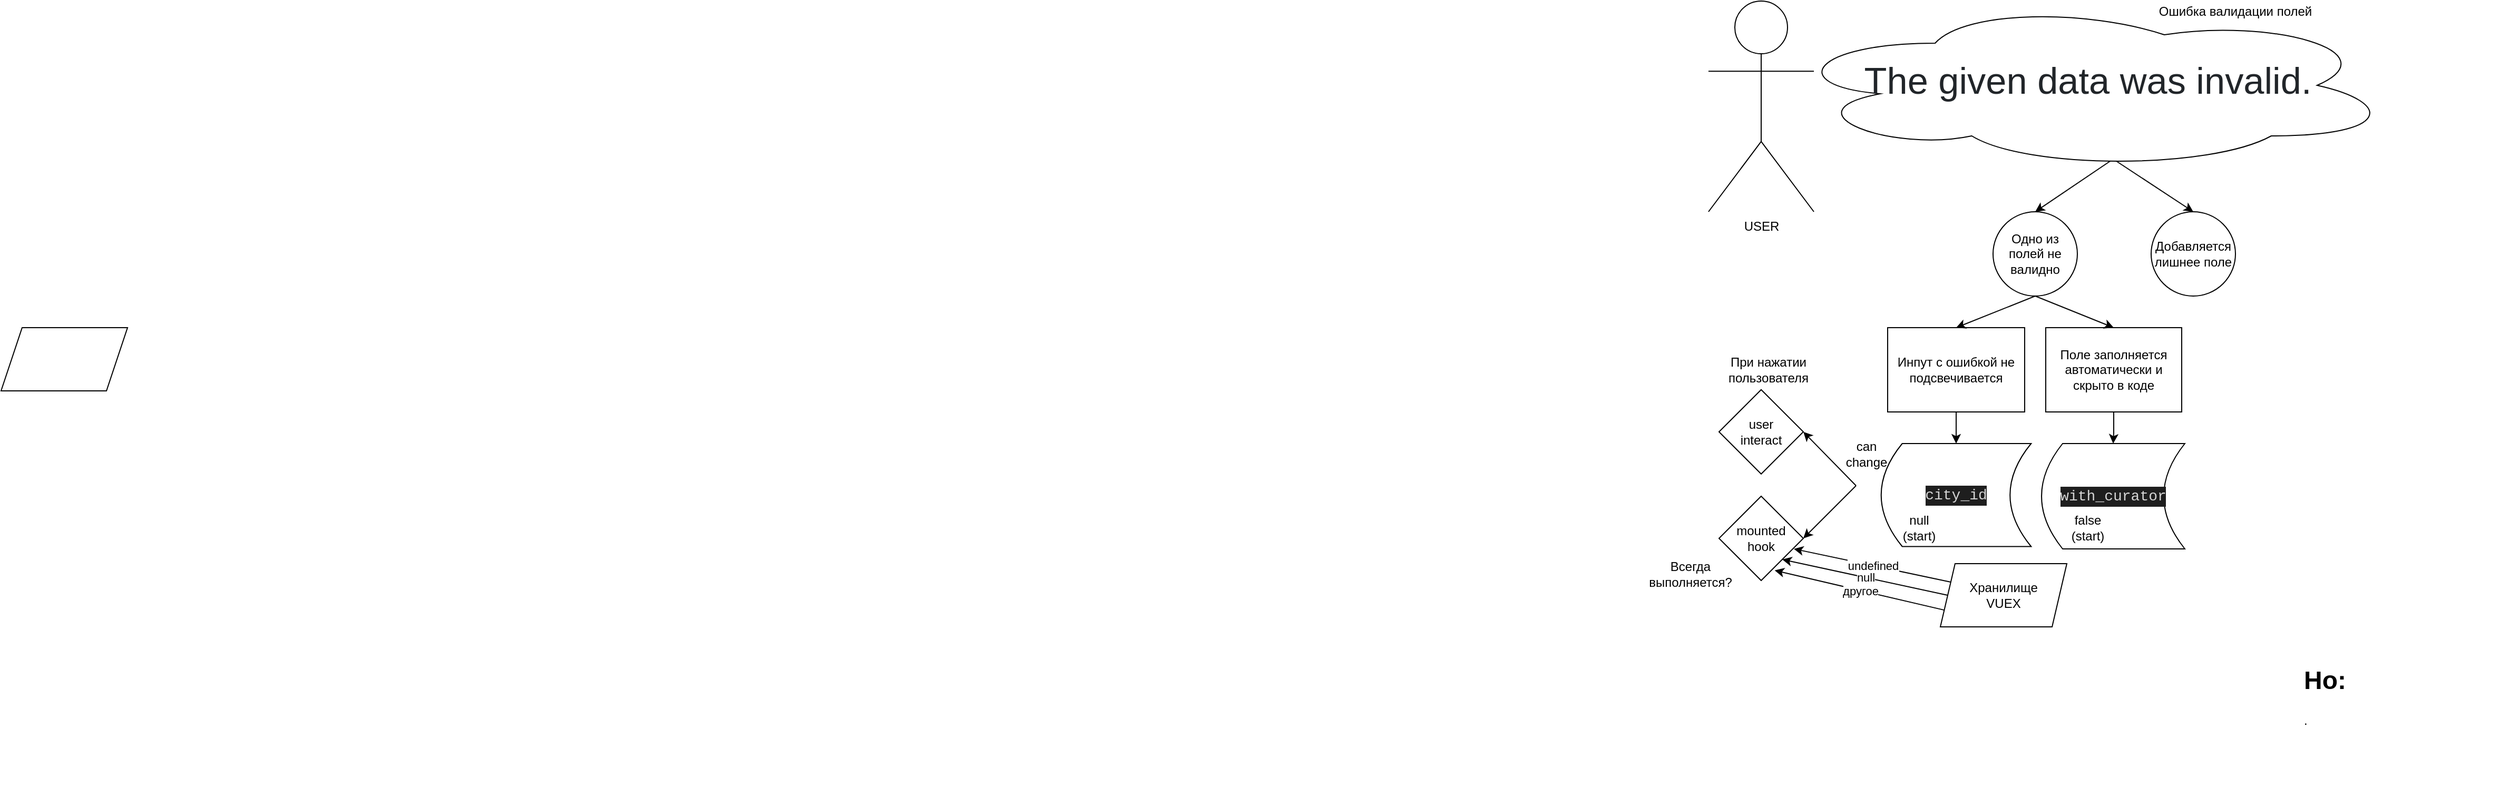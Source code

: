 <mxfile version="14.1.9" type="github"><diagram id="Z8GysMqbn9yRyXE1TJqG" name="Page-1"><mxGraphModel dx="2692" dy="1749" grid="1" gridSize="10" guides="1" tooltips="1" connect="1" arrows="1" fold="1" page="1" pageScale="1" pageWidth="827" pageHeight="1169" math="0" shadow="0"><root><mxCell id="0"/><mxCell id="1" parent="0"/><mxCell id="CHKYId3VDMZ3tz6TOn7Y-2" value="Ошибка валидации полей" style="text;html=1;strokeColor=none;fillColor=none;align=center;verticalAlign=middle;whiteSpace=wrap;rounded=0;" vertex="1" parent="1"><mxGeometry x="450" y="-40" width="160" height="20" as="geometry"/></mxCell><mxCell id="CHKYId3VDMZ3tz6TOn7Y-3" value="" style="endArrow=classic;html=1;exitX=0.5;exitY=1;exitDx=0;exitDy=0;entryX=0.5;entryY=0;entryDx=0;entryDy=0;" edge="1" parent="1" target="CHKYId3VDMZ3tz6TOn7Y-8"><mxGeometry width="50" height="50" relative="1" as="geometry"><mxPoint x="414" y="110" as="sourcePoint"/><mxPoint x="280" y="160" as="targetPoint"/></mxGeometry></mxCell><mxCell id="CHKYId3VDMZ3tz6TOn7Y-5" value="" style="endArrow=classic;html=1;exitX=0.5;exitY=1;exitDx=0;exitDy=0;entryX=0.5;entryY=0;entryDx=0;entryDy=0;" edge="1" parent="1" target="CHKYId3VDMZ3tz6TOn7Y-6"><mxGeometry width="50" height="50" relative="1" as="geometry"><mxPoint x="414" y="110" as="sourcePoint"/><mxPoint x="550" y="160" as="targetPoint"/></mxGeometry></mxCell><mxCell id="CHKYId3VDMZ3tz6TOn7Y-6" value="Добавляется лишнее поле" style="ellipse;whiteSpace=wrap;html=1;aspect=fixed;" vertex="1" parent="1"><mxGeometry x="450" y="160" width="80" height="80" as="geometry"/></mxCell><mxCell id="CHKYId3VDMZ3tz6TOn7Y-8" value="Одно из полей не валидно" style="ellipse;whiteSpace=wrap;html=1;aspect=fixed;" vertex="1" parent="1"><mxGeometry x="300" y="160" width="80" height="80" as="geometry"/></mxCell><mxCell id="CHKYId3VDMZ3tz6TOn7Y-21" style="edgeStyle=orthogonalEdgeStyle;rounded=0;orthogonalLoop=1;jettySize=auto;html=1;entryX=0.5;entryY=0;entryDx=0;entryDy=0;" edge="1" parent="1" source="CHKYId3VDMZ3tz6TOn7Y-9" target="CHKYId3VDMZ3tz6TOn7Y-18"><mxGeometry relative="1" as="geometry"/></mxCell><mxCell id="CHKYId3VDMZ3tz6TOn7Y-9" value="Инпут с ошибкой не подсвечивается" style="rect;whiteSpace=wrap;html=1;" vertex="1" parent="1"><mxGeometry x="200" y="270" width="130" height="80" as="geometry"/></mxCell><mxCell id="CHKYId3VDMZ3tz6TOn7Y-10" value="" style="endArrow=classic;html=1;exitX=0.5;exitY=1;exitDx=0;exitDy=0;entryX=0.5;entryY=0;entryDx=0;entryDy=0;" edge="1" parent="1" source="CHKYId3VDMZ3tz6TOn7Y-8" target="CHKYId3VDMZ3tz6TOn7Y-9"><mxGeometry width="50" height="50" relative="1" as="geometry"><mxPoint x="390" y="270" as="sourcePoint"/><mxPoint x="440" y="220" as="targetPoint"/></mxGeometry></mxCell><mxCell id="CHKYId3VDMZ3tz6TOn7Y-22" style="edgeStyle=orthogonalEdgeStyle;rounded=0;orthogonalLoop=1;jettySize=auto;html=1;" edge="1" parent="1" source="CHKYId3VDMZ3tz6TOn7Y-11" target="CHKYId3VDMZ3tz6TOn7Y-19"><mxGeometry relative="1" as="geometry"/></mxCell><mxCell id="CHKYId3VDMZ3tz6TOn7Y-11" value="Поле заполняется автоматически и скрыто в коде" style="rect;whiteSpace=wrap;html=1;" vertex="1" parent="1"><mxGeometry x="350" y="270" width="129" height="80" as="geometry"/></mxCell><mxCell id="CHKYId3VDMZ3tz6TOn7Y-13" value="" style="endArrow=classic;html=1;exitX=0.5;exitY=1;exitDx=0;exitDy=0;entryX=0.5;entryY=0;entryDx=0;entryDy=0;" edge="1" parent="1" source="CHKYId3VDMZ3tz6TOn7Y-8" target="CHKYId3VDMZ3tz6TOn7Y-11"><mxGeometry width="50" height="50" relative="1" as="geometry"><mxPoint x="390" y="270" as="sourcePoint"/><mxPoint x="440" y="220" as="targetPoint"/></mxGeometry></mxCell><mxCell id="CHKYId3VDMZ3tz6TOn7Y-16" value="" style="shape=parallelogram;perimeter=parallelogramPerimeter;whiteSpace=wrap;html=1;fixedSize=1;" vertex="1" parent="1"><mxGeometry x="-1590" y="270" width="120" height="60" as="geometry"/></mxCell><mxCell id="CHKYId3VDMZ3tz6TOn7Y-18" value="&lt;div style=&quot;color: rgb(212 , 212 , 212) ; background-color: rgb(30 , 30 , 30) ; font-family: &amp;#34;consolas&amp;#34; , &amp;#34;courier new&amp;#34; , monospace ; font-size: 14px ; line-height: 19px&quot;&gt;&lt;div style=&quot;font-family: &amp;#34;consolas&amp;#34; , &amp;#34;courier new&amp;#34; , monospace ; line-height: 19px&quot;&gt;city_id&lt;/div&gt;&lt;/div&gt;" style="shape=dataStorage;whiteSpace=wrap;html=1;fixedSize=1;rotation=0;" vertex="1" parent="1"><mxGeometry x="193.86" y="380" width="142.27" height="97.75" as="geometry"/></mxCell><mxCell id="CHKYId3VDMZ3tz6TOn7Y-19" value="&lt;div style=&quot;color: rgb(212 , 212 , 212) ; background-color: rgb(30 , 30 , 30) ; font-family: &amp;#34;consolas&amp;#34; , &amp;#34;courier new&amp;#34; , monospace ; font-size: 14px ; line-height: 19px&quot;&gt;with_curator&lt;/div&gt;" style="shape=dataStorage;whiteSpace=wrap;html=1;fixedSize=1;rotation=0;" vertex="1" parent="1"><mxGeometry x="346.02" y="380" width="135.96" height="100" as="geometry"/></mxCell><mxCell id="CHKYId3VDMZ3tz6TOn7Y-27" value="USER" style="shape=umlActor;verticalLabelPosition=bottom;verticalAlign=top;html=1;outlineConnect=0;" vertex="1" parent="1"><mxGeometry x="30" y="-40" width="100" height="200" as="geometry"/></mxCell><mxCell id="CHKYId3VDMZ3tz6TOn7Y-30" value="&lt;h1 class=&quot;text-break&quot; style=&quot;box-sizing: border-box ; margin-top: 0px ; margin-bottom: 0.5rem ; font-weight: 500 ; line-height: 1.2 ; font-size: 2.2rem ; color: rgb(33 , 37 , 41) ; text-align: left ; word-break: break-word ; overflow-wrap: break-word&quot;&gt;The given data was invalid.&lt;/h1&gt;" style="ellipse;shape=cloud;whiteSpace=wrap;html=1;" vertex="1" parent="1"><mxGeometry x="100" y="-40" width="580" height="160" as="geometry"/></mxCell><mxCell id="CHKYId3VDMZ3tz6TOn7Y-36" value="" style="shape=image;html=1;verticalAlign=top;verticalLabelPosition=bottom;labelBackgroundColor=#ffffff;imageAspect=0;aspect=fixed;image=https://cdn2.iconfinder.com/data/icons/new-year-s-hand-drawn-basic/64/question_mark-128.png;rotation=10;" vertex="1" parent="1"><mxGeometry x="504" y="160" width="68" height="68" as="geometry"/></mxCell><mxCell id="CHKYId3VDMZ3tz6TOn7Y-40" value="" style="shape=image;html=1;verticalAlign=top;verticalLabelPosition=bottom;labelBackgroundColor=#ffffff;imageAspect=0;aspect=fixed;image=https://cdn2.iconfinder.com/data/icons/nasty/60/middle_finger_gesture_fuck-128.png" vertex="1" parent="1"><mxGeometry x="110" width="40" height="40" as="geometry"/></mxCell><mxCell id="CHKYId3VDMZ3tz6TOn7Y-41" value="" style="shape=image;html=1;verticalAlign=top;verticalLabelPosition=bottom;labelBackgroundColor=#ffffff;imageAspect=0;aspect=fixed;image=https://cdn4.iconfinder.com/data/icons/emoji-18/61/6-128.png" vertex="1" parent="1"><mxGeometry x="56" y="-37" width="48" height="48" as="geometry"/></mxCell><mxCell id="CHKYId3VDMZ3tz6TOn7Y-42" value="false (start)" style="text;html=1;strokeColor=none;fillColor=none;align=center;verticalAlign=middle;whiteSpace=wrap;rounded=0;" vertex="1" parent="1"><mxGeometry x="370" y="450" width="40" height="20" as="geometry"/></mxCell><mxCell id="CHKYId3VDMZ3tz6TOn7Y-44" value="null&lt;br&gt;(start)" style="text;html=1;strokeColor=none;fillColor=none;align=center;verticalAlign=middle;whiteSpace=wrap;rounded=0;" vertex="1" parent="1"><mxGeometry x="210" y="450" width="40" height="20" as="geometry"/></mxCell><mxCell id="CHKYId3VDMZ3tz6TOn7Y-47" value="" style="shape=image;html=1;verticalAlign=top;verticalLabelPosition=bottom;labelBackgroundColor=#ffffff;imageAspect=0;aspect=fixed;image=https://cdn0.iconfinder.com/data/icons/geosm-e-commerce/48/edit-128.png" vertex="1" parent="1"><mxGeometry x="160" y="408.88" width="40" height="40" as="geometry"/></mxCell><mxCell id="CHKYId3VDMZ3tz6TOn7Y-48" value="" style="endArrow=classic;html=1;entryX=1;entryY=0.5;entryDx=0;entryDy=0;" edge="1" parent="1" target="CHKYId3VDMZ3tz6TOn7Y-52"><mxGeometry width="50" height="50" relative="1" as="geometry"><mxPoint x="170" y="420" as="sourcePoint"/><mxPoint x="130" y="380" as="targetPoint"/></mxGeometry></mxCell><mxCell id="CHKYId3VDMZ3tz6TOn7Y-49" value="" style="endArrow=classic;html=1;entryX=1;entryY=0.5;entryDx=0;entryDy=0;" edge="1" parent="1" target="CHKYId3VDMZ3tz6TOn7Y-51"><mxGeometry width="50" height="50" relative="1" as="geometry"><mxPoint x="170" y="420" as="sourcePoint"/><mxPoint x="130" y="450" as="targetPoint"/></mxGeometry></mxCell><mxCell id="CHKYId3VDMZ3tz6TOn7Y-50" value="can change" style="text;html=1;strokeColor=none;fillColor=none;align=center;verticalAlign=middle;whiteSpace=wrap;rounded=0;" vertex="1" parent="1"><mxGeometry x="160" y="380" width="40" height="20" as="geometry"/></mxCell><mxCell id="CHKYId3VDMZ3tz6TOn7Y-51" value="mounted &lt;br&gt;hook" style="rhombus;whiteSpace=wrap;html=1;" vertex="1" parent="1"><mxGeometry x="40" y="430" width="80" height="80" as="geometry"/></mxCell><mxCell id="CHKYId3VDMZ3tz6TOn7Y-52" value="user&lt;br&gt;interact" style="rhombus;whiteSpace=wrap;html=1;" vertex="1" parent="1"><mxGeometry x="40" y="328.88" width="80" height="80" as="geometry"/></mxCell><mxCell id="CHKYId3VDMZ3tz6TOn7Y-53" value="Всегда выполняется?" style="text;html=1;strokeColor=none;fillColor=none;align=center;verticalAlign=middle;whiteSpace=wrap;rounded=0;" vertex="1" parent="1"><mxGeometry x="-30" y="494" width="86" height="20" as="geometry"/></mxCell><mxCell id="CHKYId3VDMZ3tz6TOn7Y-54" value="При нажатии пользователя" style="text;html=1;strokeColor=none;fillColor=none;align=center;verticalAlign=middle;whiteSpace=wrap;rounded=0;" vertex="1" parent="1"><mxGeometry x="44" y="300" width="86" height="20" as="geometry"/></mxCell><mxCell id="CHKYId3VDMZ3tz6TOn7Y-58" value="" style="shape=image;html=1;verticalAlign=top;verticalLabelPosition=bottom;labelBackgroundColor=#ffffff;imageAspect=0;aspect=fixed;image=https://cdn0.iconfinder.com/data/icons/app_iconset_creative_nerds/64/close.png" vertex="1" parent="1"><mxGeometry x="450" y="450" width="44" height="44" as="geometry"/></mxCell><mxCell id="CHKYId3VDMZ3tz6TOn7Y-61" value="" style="shape=image;html=1;verticalAlign=top;verticalLabelPosition=bottom;labelBackgroundColor=#ffffff;imageAspect=0;aspect=fixed;image=https://cdn0.iconfinder.com/data/icons/app_iconset_creative_nerds/64/close.png" vertex="1" parent="1"><mxGeometry x="10" y="340" width="50" height="50" as="geometry"/></mxCell><mxCell id="CHKYId3VDMZ3tz6TOn7Y-62" value="" style="shape=image;html=1;verticalAlign=top;verticalLabelPosition=bottom;labelBackgroundColor=#ffffff;imageAspect=0;aspect=fixed;image=https://cdn0.iconfinder.com/data/icons/app_iconset_creative_nerds/64/tick.png" vertex="1" parent="1"><mxGeometry x="16" y="446" width="44" height="44" as="geometry"/></mxCell><mxCell id="CHKYId3VDMZ3tz6TOn7Y-63" value="Хранилище&lt;br&gt;VUEX" style="shape=parallelogram;perimeter=parallelogramPerimeter;whiteSpace=wrap;html=1;fixedSize=1;size=13.98;" vertex="1" parent="1"><mxGeometry x="250" y="494" width="120" height="60" as="geometry"/></mxCell><mxCell id="CHKYId3VDMZ3tz6TOn7Y-70" value="&lt;h1&gt;Но:&lt;/h1&gt;&lt;p&gt;.&lt;/p&gt;" style="text;html=1;strokeColor=none;fillColor=none;spacing=5;spacingTop=-20;whiteSpace=wrap;overflow=hidden;rounded=0;" vertex="1" parent="1"><mxGeometry x="590" y="585" width="190" height="120" as="geometry"/></mxCell><mxCell id="CHKYId3VDMZ3tz6TOn7Y-77" value="" style="endArrow=classic;html=1;exitX=0;exitY=0.25;exitDx=0;exitDy=0;" edge="1" parent="1" source="CHKYId3VDMZ3tz6TOn7Y-63"><mxGeometry relative="1" as="geometry"><mxPoint x="420" y="540" as="sourcePoint"/><mxPoint x="111" y="480" as="targetPoint"/></mxGeometry></mxCell><mxCell id="CHKYId3VDMZ3tz6TOn7Y-78" value="undefined" style="edgeLabel;resizable=0;html=1;align=center;verticalAlign=middle;" connectable="0" vertex="1" parent="CHKYId3VDMZ3tz6TOn7Y-77"><mxGeometry relative="1" as="geometry"/></mxCell><mxCell id="CHKYId3VDMZ3tz6TOn7Y-79" value="" style="endArrow=classic;html=1;exitX=0;exitY=0.5;exitDx=0;exitDy=0;entryX=1;entryY=1;entryDx=0;entryDy=0;" edge="1" parent="1" source="CHKYId3VDMZ3tz6TOn7Y-63" target="CHKYId3VDMZ3tz6TOn7Y-51"><mxGeometry relative="1" as="geometry"><mxPoint x="269.908" y="521.477" as="sourcePoint"/><mxPoint x="110" y="500" as="targetPoint"/></mxGeometry></mxCell><mxCell id="CHKYId3VDMZ3tz6TOn7Y-80" value="null" style="edgeLabel;resizable=0;html=1;align=center;verticalAlign=middle;" connectable="0" vertex="1" parent="CHKYId3VDMZ3tz6TOn7Y-79"><mxGeometry relative="1" as="geometry"/></mxCell><mxCell id="CHKYId3VDMZ3tz6TOn7Y-82" value="" style="endArrow=classic;html=1;entryX=0.66;entryY=0.88;entryDx=0;entryDy=0;entryPerimeter=0;exitX=0;exitY=0.75;exitDx=0;exitDy=0;" edge="1" parent="1" source="CHKYId3VDMZ3tz6TOn7Y-63" target="CHKYId3VDMZ3tz6TOn7Y-51"><mxGeometry relative="1" as="geometry"><mxPoint x="257" y="540" as="sourcePoint"/><mxPoint x="100" y="506" as="targetPoint"/></mxGeometry></mxCell><mxCell id="CHKYId3VDMZ3tz6TOn7Y-83" value="другое" style="edgeLabel;resizable=0;html=1;align=center;verticalAlign=middle;" connectable="0" vertex="1" parent="CHKYId3VDMZ3tz6TOn7Y-82"><mxGeometry relative="1" as="geometry"/></mxCell></root></mxGraphModel></diagram></mxfile>